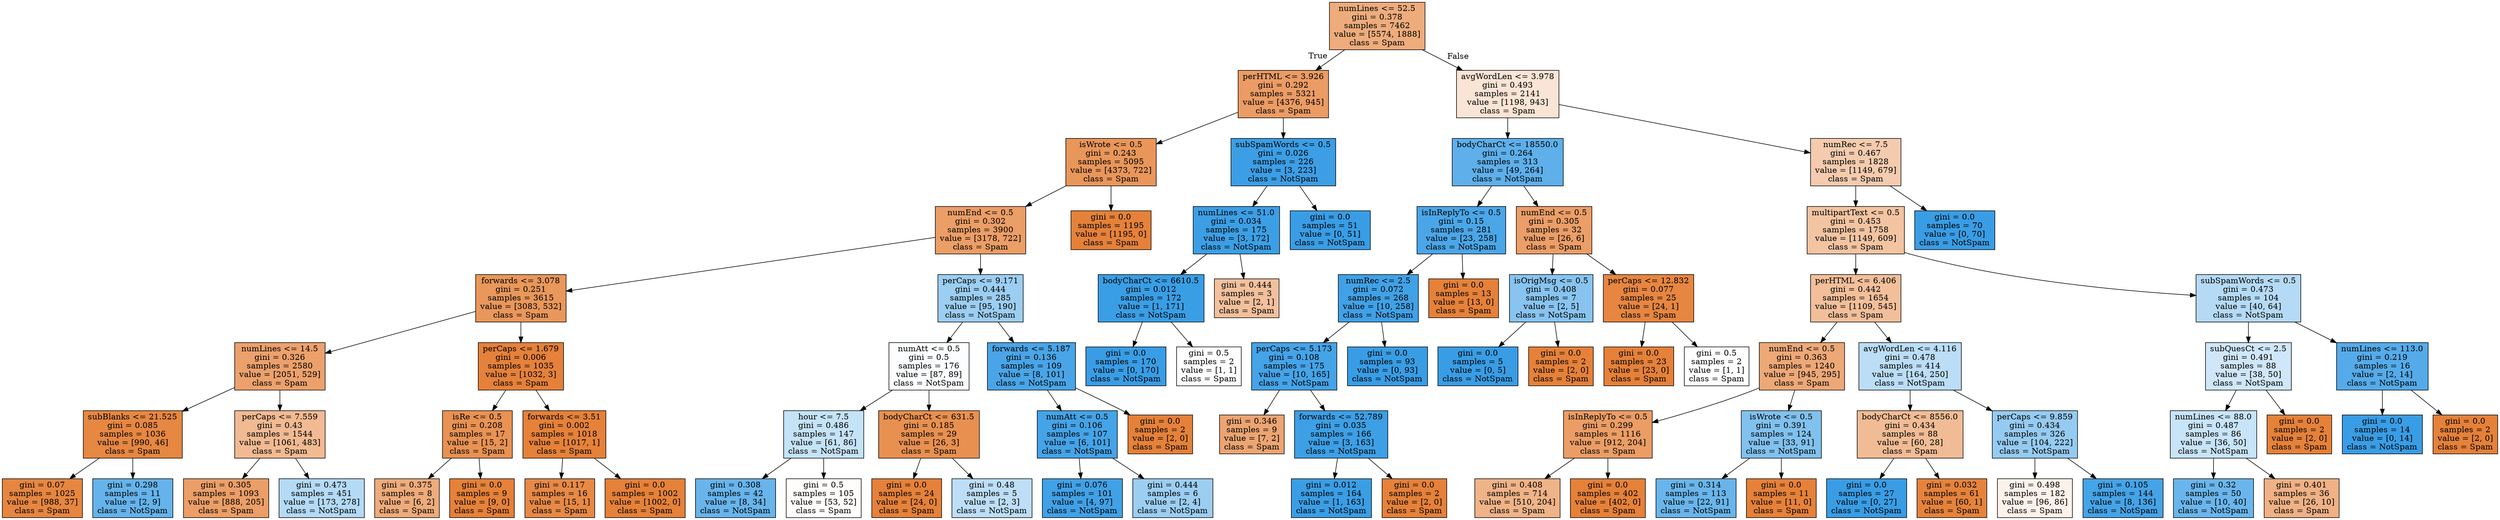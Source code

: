 digraph Tree {
node [shape=box, style="filled", color="black"] ;
0 [label="numLines <= 52.5\ngini = 0.378\nsamples = 7462\nvalue = [5574, 1888]\nclass = Spam", fillcolor="#eeac7c"] ;
1 [label="perHTML <= 3.926\ngini = 0.292\nsamples = 5321\nvalue = [4376, 945]\nclass = Spam", fillcolor="#eb9c64"] ;
0 -> 1 [labeldistance=2.5, labelangle=45, headlabel="True"] ;
2 [label="isWrote <= 0.5\ngini = 0.243\nsamples = 5095\nvalue = [4373, 722]\nclass = Spam", fillcolor="#e9965a"] ;
1 -> 2 ;
3 [label="numEnd <= 0.5\ngini = 0.302\nsamples = 3900\nvalue = [3178, 722]\nclass = Spam", fillcolor="#eb9e66"] ;
2 -> 3 ;
4 [label="forwards <= 3.078\ngini = 0.251\nsamples = 3615\nvalue = [3083, 532]\nclass = Spam", fillcolor="#e9975b"] ;
3 -> 4 ;
5 [label="numLines <= 14.5\ngini = 0.326\nsamples = 2580\nvalue = [2051, 529]\nclass = Spam", fillcolor="#eca16c"] ;
4 -> 5 ;
6 [label="subBlanks <= 21.525\ngini = 0.085\nsamples = 1036\nvalue = [990, 46]\nclass = Spam", fillcolor="#e68742"] ;
5 -> 6 ;
7 [label="gini = 0.07\nsamples = 1025\nvalue = [988, 37]\nclass = Spam", fillcolor="#e68640"] ;
6 -> 7 ;
8 [label="gini = 0.298\nsamples = 11\nvalue = [2, 9]\nclass = NotSpam", fillcolor="#65b3eb"] ;
6 -> 8 ;
9 [label="perCaps <= 7.559\ngini = 0.43\nsamples = 1544\nvalue = [1061, 483]\nclass = Spam", fillcolor="#f1ba93"] ;
5 -> 9 ;
10 [label="gini = 0.305\nsamples = 1093\nvalue = [888, 205]\nclass = Spam", fillcolor="#eb9e67"] ;
9 -> 10 ;
11 [label="gini = 0.473\nsamples = 451\nvalue = [173, 278]\nclass = NotSpam", fillcolor="#b4daf5"] ;
9 -> 11 ;
12 [label="perCaps <= 1.679\ngini = 0.006\nsamples = 1035\nvalue = [1032, 3]\nclass = Spam", fillcolor="#e5813a"] ;
4 -> 12 ;
13 [label="isRe <= 0.5\ngini = 0.208\nsamples = 17\nvalue = [15, 2]\nclass = Spam", fillcolor="#e89253"] ;
12 -> 13 ;
14 [label="gini = 0.375\nsamples = 8\nvalue = [6, 2]\nclass = Spam", fillcolor="#eeab7b"] ;
13 -> 14 ;
15 [label="gini = 0.0\nsamples = 9\nvalue = [9, 0]\nclass = Spam", fillcolor="#e58139"] ;
13 -> 15 ;
16 [label="forwards <= 3.51\ngini = 0.002\nsamples = 1018\nvalue = [1017, 1]\nclass = Spam", fillcolor="#e58139"] ;
12 -> 16 ;
17 [label="gini = 0.117\nsamples = 16\nvalue = [15, 1]\nclass = Spam", fillcolor="#e78946"] ;
16 -> 17 ;
18 [label="gini = 0.0\nsamples = 1002\nvalue = [1002, 0]\nclass = Spam", fillcolor="#e58139"] ;
16 -> 18 ;
19 [label="perCaps <= 9.171\ngini = 0.444\nsamples = 285\nvalue = [95, 190]\nclass = NotSpam", fillcolor="#9ccef2"] ;
3 -> 19 ;
20 [label="numAtt <= 0.5\ngini = 0.5\nsamples = 176\nvalue = [87, 89]\nclass = NotSpam", fillcolor="#fbfdfe"] ;
19 -> 20 ;
21 [label="hour <= 7.5\ngini = 0.486\nsamples = 147\nvalue = [61, 86]\nclass = NotSpam", fillcolor="#c5e3f7"] ;
20 -> 21 ;
22 [label="gini = 0.308\nsamples = 42\nvalue = [8, 34]\nclass = NotSpam", fillcolor="#68b4eb"] ;
21 -> 22 ;
23 [label="gini = 0.5\nsamples = 105\nvalue = [53, 52]\nclass = Spam", fillcolor="#fffdfb"] ;
21 -> 23 ;
24 [label="bodyCharCt <= 631.5\ngini = 0.185\nsamples = 29\nvalue = [26, 3]\nclass = Spam", fillcolor="#e89050"] ;
20 -> 24 ;
25 [label="gini = 0.0\nsamples = 24\nvalue = [24, 0]\nclass = Spam", fillcolor="#e58139"] ;
24 -> 25 ;
26 [label="gini = 0.48\nsamples = 5\nvalue = [2, 3]\nclass = NotSpam", fillcolor="#bddef6"] ;
24 -> 26 ;
27 [label="forwards <= 5.187\ngini = 0.136\nsamples = 109\nvalue = [8, 101]\nclass = NotSpam", fillcolor="#49a5e7"] ;
19 -> 27 ;
28 [label="numAtt <= 0.5\ngini = 0.106\nsamples = 107\nvalue = [6, 101]\nclass = NotSpam", fillcolor="#45a3e7"] ;
27 -> 28 ;
29 [label="gini = 0.076\nsamples = 101\nvalue = [4, 97]\nclass = NotSpam", fillcolor="#41a1e6"] ;
28 -> 29 ;
30 [label="gini = 0.444\nsamples = 6\nvalue = [2, 4]\nclass = NotSpam", fillcolor="#9ccef2"] ;
28 -> 30 ;
31 [label="gini = 0.0\nsamples = 2\nvalue = [2, 0]\nclass = Spam", fillcolor="#e58139"] ;
27 -> 31 ;
32 [label="gini = 0.0\nsamples = 1195\nvalue = [1195, 0]\nclass = Spam", fillcolor="#e58139"] ;
2 -> 32 ;
33 [label="subSpamWords <= 0.5\ngini = 0.026\nsamples = 226\nvalue = [3, 223]\nclass = NotSpam", fillcolor="#3c9ee5"] ;
1 -> 33 ;
34 [label="numLines <= 51.0\ngini = 0.034\nsamples = 175\nvalue = [3, 172]\nclass = NotSpam", fillcolor="#3c9fe5"] ;
33 -> 34 ;
35 [label="bodyCharCt <= 6610.5\ngini = 0.012\nsamples = 172\nvalue = [1, 171]\nclass = NotSpam", fillcolor="#3a9ee5"] ;
34 -> 35 ;
36 [label="gini = 0.0\nsamples = 170\nvalue = [0, 170]\nclass = NotSpam", fillcolor="#399de5"] ;
35 -> 36 ;
37 [label="gini = 0.5\nsamples = 2\nvalue = [1, 1]\nclass = Spam", fillcolor="#ffffff"] ;
35 -> 37 ;
38 [label="gini = 0.444\nsamples = 3\nvalue = [2, 1]\nclass = Spam", fillcolor="#f2c09c"] ;
34 -> 38 ;
39 [label="gini = 0.0\nsamples = 51\nvalue = [0, 51]\nclass = NotSpam", fillcolor="#399de5"] ;
33 -> 39 ;
40 [label="avgWordLen <= 3.978\ngini = 0.493\nsamples = 2141\nvalue = [1198, 943]\nclass = Spam", fillcolor="#f9e4d5"] ;
0 -> 40 [labeldistance=2.5, labelangle=-45, headlabel="False"] ;
41 [label="bodyCharCt <= 18550.0\ngini = 0.264\nsamples = 313\nvalue = [49, 264]\nclass = NotSpam", fillcolor="#5eafea"] ;
40 -> 41 ;
42 [label="isInReplyTo <= 0.5\ngini = 0.15\nsamples = 281\nvalue = [23, 258]\nclass = NotSpam", fillcolor="#4ba6e7"] ;
41 -> 42 ;
43 [label="numRec <= 2.5\ngini = 0.072\nsamples = 268\nvalue = [10, 258]\nclass = NotSpam", fillcolor="#41a1e6"] ;
42 -> 43 ;
44 [label="perCaps <= 5.173\ngini = 0.108\nsamples = 175\nvalue = [10, 165]\nclass = NotSpam", fillcolor="#45a3e7"] ;
43 -> 44 ;
45 [label="gini = 0.346\nsamples = 9\nvalue = [7, 2]\nclass = Spam", fillcolor="#eca572"] ;
44 -> 45 ;
46 [label="forwards <= 52.789\ngini = 0.035\nsamples = 166\nvalue = [3, 163]\nclass = NotSpam", fillcolor="#3d9fe5"] ;
44 -> 46 ;
47 [label="gini = 0.012\nsamples = 164\nvalue = [1, 163]\nclass = NotSpam", fillcolor="#3a9ee5"] ;
46 -> 47 ;
48 [label="gini = 0.0\nsamples = 2\nvalue = [2, 0]\nclass = Spam", fillcolor="#e58139"] ;
46 -> 48 ;
49 [label="gini = 0.0\nsamples = 93\nvalue = [0, 93]\nclass = NotSpam", fillcolor="#399de5"] ;
43 -> 49 ;
50 [label="gini = 0.0\nsamples = 13\nvalue = [13, 0]\nclass = Spam", fillcolor="#e58139"] ;
42 -> 50 ;
51 [label="numEnd <= 0.5\ngini = 0.305\nsamples = 32\nvalue = [26, 6]\nclass = Spam", fillcolor="#eb9e67"] ;
41 -> 51 ;
52 [label="isOrigMsg <= 0.5\ngini = 0.408\nsamples = 7\nvalue = [2, 5]\nclass = NotSpam", fillcolor="#88c4ef"] ;
51 -> 52 ;
53 [label="gini = 0.0\nsamples = 5\nvalue = [0, 5]\nclass = NotSpam", fillcolor="#399de5"] ;
52 -> 53 ;
54 [label="gini = 0.0\nsamples = 2\nvalue = [2, 0]\nclass = Spam", fillcolor="#e58139"] ;
52 -> 54 ;
55 [label="perCaps <= 12.832\ngini = 0.077\nsamples = 25\nvalue = [24, 1]\nclass = Spam", fillcolor="#e68641"] ;
51 -> 55 ;
56 [label="gini = 0.0\nsamples = 23\nvalue = [23, 0]\nclass = Spam", fillcolor="#e58139"] ;
55 -> 56 ;
57 [label="gini = 0.5\nsamples = 2\nvalue = [1, 1]\nclass = Spam", fillcolor="#ffffff"] ;
55 -> 57 ;
58 [label="numRec <= 7.5\ngini = 0.467\nsamples = 1828\nvalue = [1149, 679]\nclass = Spam", fillcolor="#f4cbae"] ;
40 -> 58 ;
59 [label="multipartText <= 0.5\ngini = 0.453\nsamples = 1758\nvalue = [1149, 609]\nclass = Spam", fillcolor="#f3c4a2"] ;
58 -> 59 ;
60 [label="perHTML <= 6.406\ngini = 0.442\nsamples = 1654\nvalue = [1109, 545]\nclass = Spam", fillcolor="#f2bf9a"] ;
59 -> 60 ;
61 [label="numEnd <= 0.5\ngini = 0.363\nsamples = 1240\nvalue = [945, 295]\nclass = Spam", fillcolor="#eda877"] ;
60 -> 61 ;
62 [label="isInReplyTo <= 0.5\ngini = 0.299\nsamples = 1116\nvalue = [912, 204]\nclass = Spam", fillcolor="#eb9d65"] ;
61 -> 62 ;
63 [label="gini = 0.408\nsamples = 714\nvalue = [510, 204]\nclass = Spam", fillcolor="#efb388"] ;
62 -> 63 ;
64 [label="gini = 0.0\nsamples = 402\nvalue = [402, 0]\nclass = Spam", fillcolor="#e58139"] ;
62 -> 64 ;
65 [label="isWrote <= 0.5\ngini = 0.391\nsamples = 124\nvalue = [33, 91]\nclass = NotSpam", fillcolor="#81c1ee"] ;
61 -> 65 ;
66 [label="gini = 0.314\nsamples = 113\nvalue = [22, 91]\nclass = NotSpam", fillcolor="#69b5eb"] ;
65 -> 66 ;
67 [label="gini = 0.0\nsamples = 11\nvalue = [11, 0]\nclass = Spam", fillcolor="#e58139"] ;
65 -> 67 ;
68 [label="avgWordLen <= 4.116\ngini = 0.478\nsamples = 414\nvalue = [164, 250]\nclass = NotSpam", fillcolor="#bbddf6"] ;
60 -> 68 ;
69 [label="bodyCharCt <= 8556.0\ngini = 0.434\nsamples = 88\nvalue = [60, 28]\nclass = Spam", fillcolor="#f1bc95"] ;
68 -> 69 ;
70 [label="gini = 0.0\nsamples = 27\nvalue = [0, 27]\nclass = NotSpam", fillcolor="#399de5"] ;
69 -> 70 ;
71 [label="gini = 0.032\nsamples = 61\nvalue = [60, 1]\nclass = Spam", fillcolor="#e5833c"] ;
69 -> 71 ;
72 [label="perCaps <= 9.859\ngini = 0.434\nsamples = 326\nvalue = [104, 222]\nclass = NotSpam", fillcolor="#96cbf1"] ;
68 -> 72 ;
73 [label="gini = 0.498\nsamples = 182\nvalue = [96, 86]\nclass = Spam", fillcolor="#fcf2ea"] ;
72 -> 73 ;
74 [label="gini = 0.105\nsamples = 144\nvalue = [8, 136]\nclass = NotSpam", fillcolor="#45a3e7"] ;
72 -> 74 ;
75 [label="subSpamWords <= 0.5\ngini = 0.473\nsamples = 104\nvalue = [40, 64]\nclass = NotSpam", fillcolor="#b5daf5"] ;
59 -> 75 ;
76 [label="subQuesCt <= 2.5\ngini = 0.491\nsamples = 88\nvalue = [38, 50]\nclass = NotSpam", fillcolor="#cfe7f9"] ;
75 -> 76 ;
77 [label="numLines <= 88.0\ngini = 0.487\nsamples = 86\nvalue = [36, 50]\nclass = NotSpam", fillcolor="#c8e4f8"] ;
76 -> 77 ;
78 [label="gini = 0.32\nsamples = 50\nvalue = [10, 40]\nclass = NotSpam", fillcolor="#6ab6ec"] ;
77 -> 78 ;
79 [label="gini = 0.401\nsamples = 36\nvalue = [26, 10]\nclass = Spam", fillcolor="#efb185"] ;
77 -> 79 ;
80 [label="gini = 0.0\nsamples = 2\nvalue = [2, 0]\nclass = Spam", fillcolor="#e58139"] ;
76 -> 80 ;
81 [label="numLines <= 113.0\ngini = 0.219\nsamples = 16\nvalue = [2, 14]\nclass = NotSpam", fillcolor="#55abe9"] ;
75 -> 81 ;
82 [label="gini = 0.0\nsamples = 14\nvalue = [0, 14]\nclass = NotSpam", fillcolor="#399de5"] ;
81 -> 82 ;
83 [label="gini = 0.0\nsamples = 2\nvalue = [2, 0]\nclass = Spam", fillcolor="#e58139"] ;
81 -> 83 ;
84 [label="gini = 0.0\nsamples = 70\nvalue = [0, 70]\nclass = NotSpam", fillcolor="#399de5"] ;
58 -> 84 ;
}